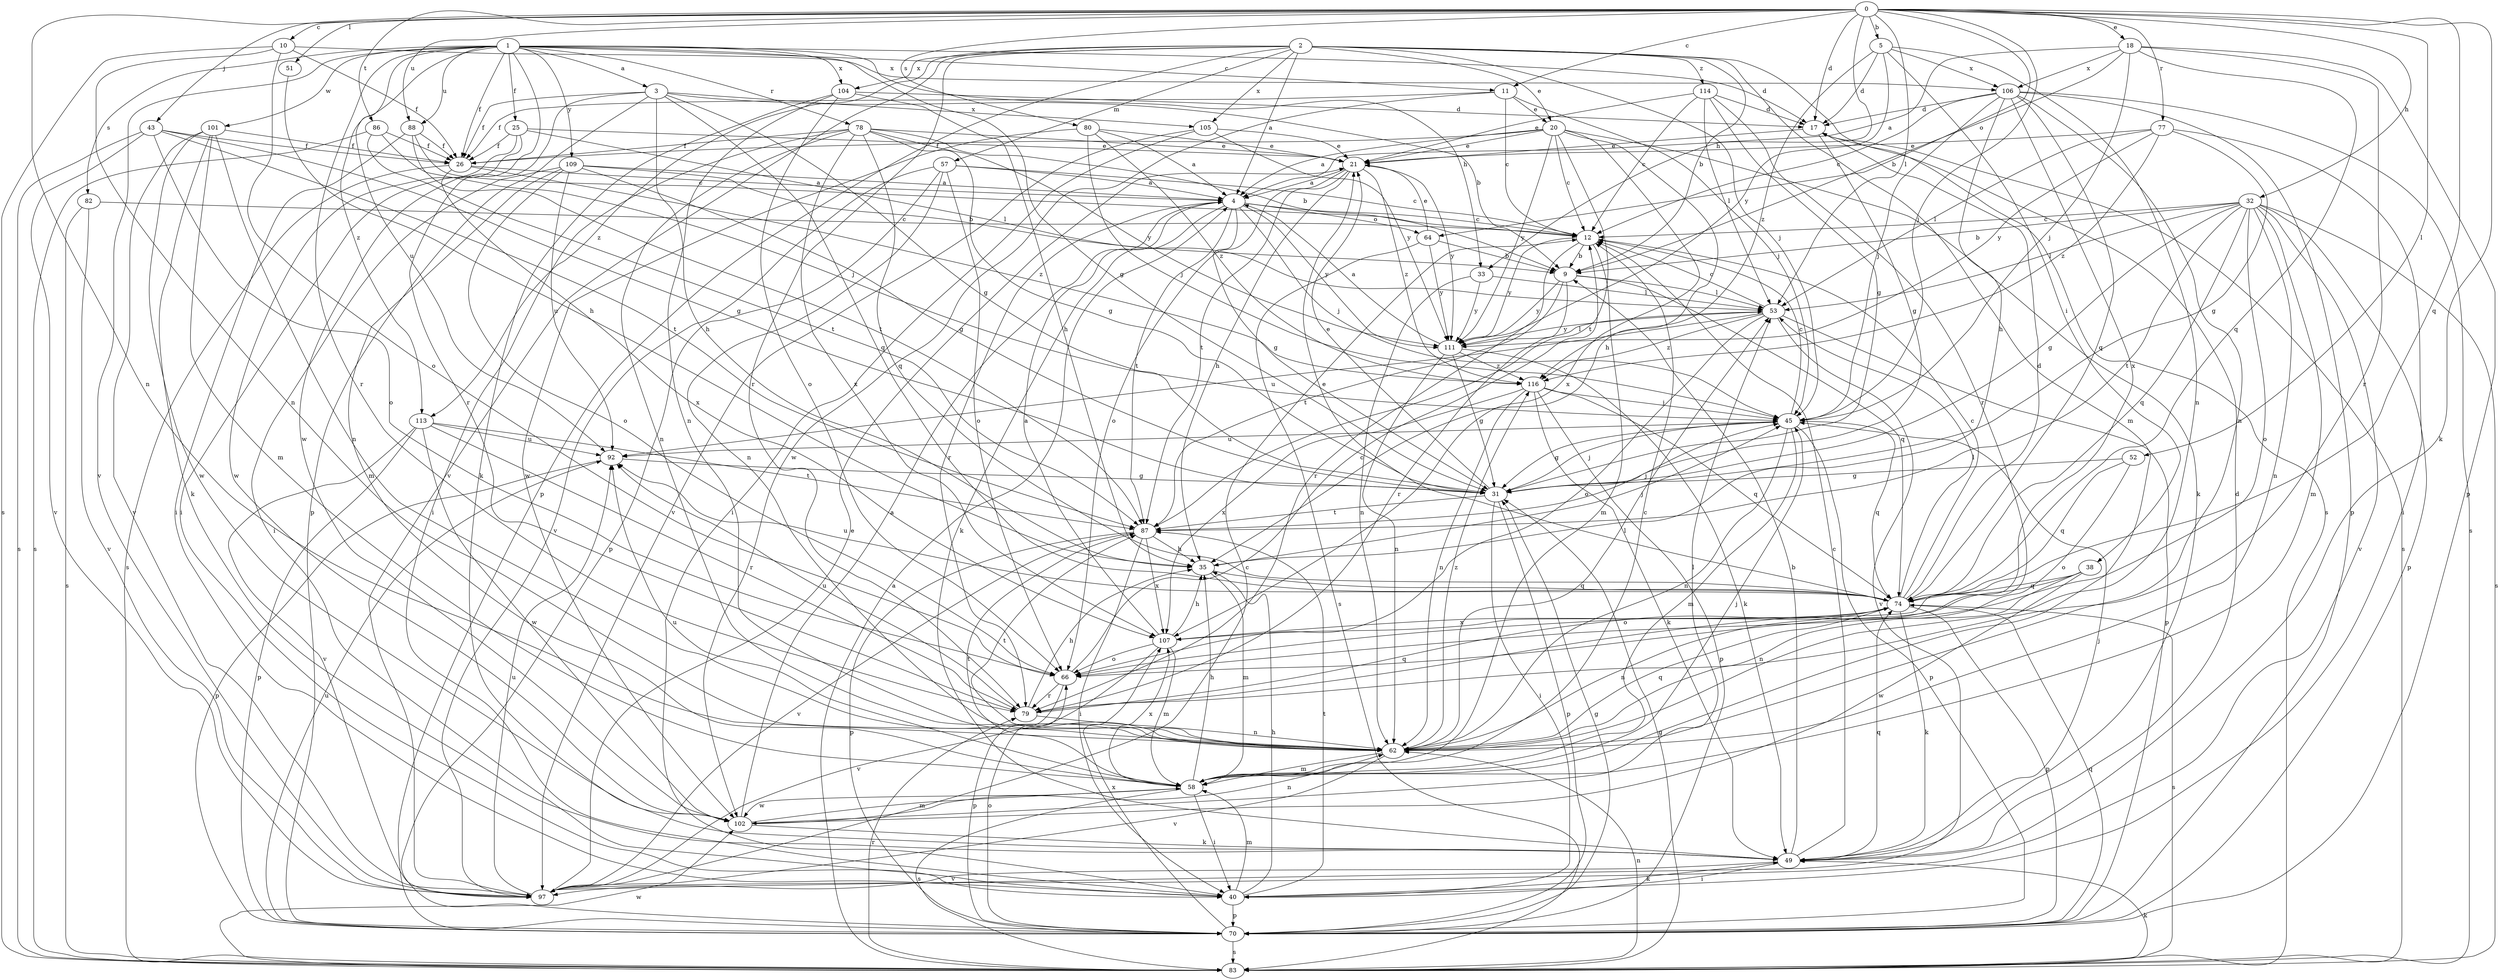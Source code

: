 strict digraph  {
0;
1;
2;
3;
4;
5;
9;
10;
11;
12;
17;
18;
20;
21;
25;
26;
31;
32;
33;
35;
38;
40;
43;
45;
49;
51;
52;
53;
57;
58;
62;
64;
66;
70;
74;
77;
78;
79;
80;
82;
83;
86;
87;
88;
92;
97;
101;
102;
104;
105;
106;
107;
109;
111;
113;
114;
116;
0 -> 5  [label=b];
0 -> 10  [label=c];
0 -> 11  [label=c];
0 -> 17  [label=d];
0 -> 18  [label=e];
0 -> 32  [label=h];
0 -> 33  [label=h];
0 -> 43  [label=j];
0 -> 45  [label=j];
0 -> 49  [label=k];
0 -> 51  [label=l];
0 -> 52  [label=l];
0 -> 53  [label=l];
0 -> 62  [label=n];
0 -> 64  [label=o];
0 -> 74  [label=q];
0 -> 77  [label=r];
0 -> 80  [label=s];
0 -> 86  [label=t];
0 -> 88  [label=u];
1 -> 3  [label=a];
1 -> 11  [label=c];
1 -> 17  [label=d];
1 -> 25  [label=f];
1 -> 26  [label=f];
1 -> 31  [label=g];
1 -> 33  [label=h];
1 -> 78  [label=r];
1 -> 79  [label=r];
1 -> 82  [label=s];
1 -> 88  [label=u];
1 -> 92  [label=u];
1 -> 97  [label=v];
1 -> 101  [label=w];
1 -> 102  [label=w];
1 -> 104  [label=x];
1 -> 109  [label=y];
1 -> 113  [label=z];
2 -> 4  [label=a];
2 -> 9  [label=b];
2 -> 20  [label=e];
2 -> 45  [label=j];
2 -> 57  [label=m];
2 -> 58  [label=m];
2 -> 70  [label=p];
2 -> 79  [label=r];
2 -> 83  [label=s];
2 -> 97  [label=v];
2 -> 104  [label=x];
2 -> 105  [label=x];
2 -> 113  [label=z];
2 -> 114  [label=z];
3 -> 9  [label=b];
3 -> 26  [label=f];
3 -> 31  [label=g];
3 -> 35  [label=h];
3 -> 70  [label=p];
3 -> 74  [label=q];
3 -> 79  [label=r];
3 -> 105  [label=x];
4 -> 12  [label=c];
4 -> 31  [label=g];
4 -> 45  [label=j];
4 -> 49  [label=k];
4 -> 64  [label=o];
4 -> 79  [label=r];
4 -> 87  [label=t];
4 -> 111  [label=y];
5 -> 17  [label=d];
5 -> 38  [label=i];
5 -> 62  [label=n];
5 -> 106  [label=x];
5 -> 111  [label=y];
5 -> 116  [label=z];
9 -> 53  [label=l];
9 -> 74  [label=q];
9 -> 79  [label=r];
9 -> 87  [label=t];
9 -> 111  [label=y];
10 -> 26  [label=f];
10 -> 62  [label=n];
10 -> 66  [label=o];
10 -> 83  [label=s];
10 -> 106  [label=x];
11 -> 12  [label=c];
11 -> 20  [label=e];
11 -> 26  [label=f];
11 -> 45  [label=j];
11 -> 102  [label=w];
12 -> 9  [label=b];
12 -> 58  [label=m];
12 -> 79  [label=r];
12 -> 111  [label=y];
17 -> 21  [label=e];
17 -> 31  [label=g];
17 -> 83  [label=s];
18 -> 4  [label=a];
18 -> 9  [label=b];
18 -> 45  [label=j];
18 -> 70  [label=p];
18 -> 74  [label=q];
18 -> 79  [label=r];
18 -> 106  [label=x];
20 -> 4  [label=a];
20 -> 12  [label=c];
20 -> 21  [label=e];
20 -> 26  [label=f];
20 -> 35  [label=h];
20 -> 49  [label=k];
20 -> 87  [label=t];
20 -> 107  [label=x];
20 -> 111  [label=y];
21 -> 4  [label=a];
21 -> 35  [label=h];
21 -> 66  [label=o];
21 -> 87  [label=t];
21 -> 111  [label=y];
21 -> 116  [label=z];
25 -> 21  [label=e];
25 -> 26  [label=f];
25 -> 40  [label=i];
25 -> 53  [label=l];
25 -> 102  [label=w];
26 -> 4  [label=a];
26 -> 83  [label=s];
26 -> 107  [label=x];
26 -> 116  [label=z];
31 -> 21  [label=e];
31 -> 40  [label=i];
31 -> 45  [label=j];
31 -> 70  [label=p];
31 -> 87  [label=t];
32 -> 9  [label=b];
32 -> 12  [label=c];
32 -> 31  [label=g];
32 -> 53  [label=l];
32 -> 58  [label=m];
32 -> 62  [label=n];
32 -> 66  [label=o];
32 -> 70  [label=p];
32 -> 74  [label=q];
32 -> 83  [label=s];
32 -> 87  [label=t];
32 -> 97  [label=v];
33 -> 53  [label=l];
33 -> 62  [label=n];
33 -> 111  [label=y];
35 -> 45  [label=j];
35 -> 58  [label=m];
35 -> 74  [label=q];
38 -> 62  [label=n];
38 -> 66  [label=o];
38 -> 74  [label=q];
38 -> 102  [label=w];
40 -> 35  [label=h];
40 -> 49  [label=k];
40 -> 58  [label=m];
40 -> 70  [label=p];
40 -> 87  [label=t];
43 -> 26  [label=f];
43 -> 31  [label=g];
43 -> 66  [label=o];
43 -> 83  [label=s];
43 -> 87  [label=t];
43 -> 97  [label=v];
45 -> 12  [label=c];
45 -> 31  [label=g];
45 -> 58  [label=m];
45 -> 62  [label=n];
45 -> 70  [label=p];
45 -> 74  [label=q];
45 -> 92  [label=u];
49 -> 9  [label=b];
49 -> 12  [label=c];
49 -> 17  [label=d];
49 -> 40  [label=i];
49 -> 45  [label=j];
49 -> 74  [label=q];
49 -> 97  [label=v];
51 -> 35  [label=h];
52 -> 31  [label=g];
52 -> 66  [label=o];
52 -> 74  [label=q];
53 -> 12  [label=c];
53 -> 66  [label=o];
53 -> 70  [label=p];
53 -> 92  [label=u];
53 -> 97  [label=v];
53 -> 111  [label=y];
53 -> 116  [label=z];
57 -> 4  [label=a];
57 -> 12  [label=c];
57 -> 62  [label=n];
57 -> 66  [label=o];
57 -> 70  [label=p];
57 -> 97  [label=v];
58 -> 12  [label=c];
58 -> 35  [label=h];
58 -> 40  [label=i];
58 -> 45  [label=j];
58 -> 83  [label=s];
58 -> 87  [label=t];
58 -> 92  [label=u];
58 -> 102  [label=w];
58 -> 107  [label=x];
62 -> 53  [label=l];
62 -> 58  [label=m];
62 -> 74  [label=q];
62 -> 87  [label=t];
62 -> 97  [label=v];
62 -> 116  [label=z];
64 -> 9  [label=b];
64 -> 21  [label=e];
64 -> 83  [label=s];
64 -> 111  [label=y];
66 -> 12  [label=c];
66 -> 70  [label=p];
66 -> 79  [label=r];
70 -> 31  [label=g];
70 -> 66  [label=o];
70 -> 74  [label=q];
70 -> 83  [label=s];
70 -> 92  [label=u];
70 -> 107  [label=x];
74 -> 12  [label=c];
74 -> 17  [label=d];
74 -> 21  [label=e];
74 -> 49  [label=k];
74 -> 53  [label=l];
74 -> 62  [label=n];
74 -> 70  [label=p];
74 -> 83  [label=s];
74 -> 92  [label=u];
74 -> 107  [label=x];
77 -> 21  [label=e];
77 -> 31  [label=g];
77 -> 40  [label=i];
77 -> 53  [label=l];
77 -> 111  [label=y];
77 -> 116  [label=z];
78 -> 9  [label=b];
78 -> 21  [label=e];
78 -> 26  [label=f];
78 -> 31  [label=g];
78 -> 40  [label=i];
78 -> 62  [label=n];
78 -> 74  [label=q];
78 -> 107  [label=x];
78 -> 111  [label=y];
79 -> 35  [label=h];
79 -> 62  [label=n];
79 -> 74  [label=q];
79 -> 92  [label=u];
80 -> 4  [label=a];
80 -> 21  [label=e];
80 -> 45  [label=j];
80 -> 102  [label=w];
80 -> 116  [label=z];
82 -> 12  [label=c];
82 -> 83  [label=s];
82 -> 97  [label=v];
83 -> 4  [label=a];
83 -> 31  [label=g];
83 -> 49  [label=k];
83 -> 62  [label=n];
83 -> 79  [label=r];
83 -> 102  [label=w];
86 -> 26  [label=f];
86 -> 45  [label=j];
86 -> 83  [label=s];
86 -> 87  [label=t];
87 -> 35  [label=h];
87 -> 40  [label=i];
87 -> 45  [label=j];
87 -> 70  [label=p];
87 -> 97  [label=v];
87 -> 107  [label=x];
88 -> 12  [label=c];
88 -> 26  [label=f];
88 -> 40  [label=i];
88 -> 87  [label=t];
92 -> 31  [label=g];
92 -> 70  [label=p];
97 -> 12  [label=c];
97 -> 21  [label=e];
97 -> 92  [label=u];
101 -> 26  [label=f];
101 -> 49  [label=k];
101 -> 58  [label=m];
101 -> 62  [label=n];
101 -> 97  [label=v];
101 -> 102  [label=w];
102 -> 4  [label=a];
102 -> 49  [label=k];
102 -> 53  [label=l];
102 -> 58  [label=m];
102 -> 62  [label=n];
104 -> 17  [label=d];
104 -> 35  [label=h];
104 -> 49  [label=k];
104 -> 62  [label=n];
104 -> 66  [label=o];
105 -> 21  [label=e];
105 -> 40  [label=i];
105 -> 97  [label=v];
105 -> 111  [label=y];
106 -> 12  [label=c];
106 -> 17  [label=d];
106 -> 35  [label=h];
106 -> 45  [label=j];
106 -> 62  [label=n];
106 -> 70  [label=p];
106 -> 74  [label=q];
106 -> 83  [label=s];
106 -> 107  [label=x];
107 -> 4  [label=a];
107 -> 35  [label=h];
107 -> 58  [label=m];
107 -> 66  [label=o];
107 -> 97  [label=v];
109 -> 4  [label=a];
109 -> 9  [label=b];
109 -> 31  [label=g];
109 -> 40  [label=i];
109 -> 58  [label=m];
109 -> 66  [label=o];
109 -> 92  [label=u];
111 -> 4  [label=a];
111 -> 31  [label=g];
111 -> 49  [label=k];
111 -> 53  [label=l];
111 -> 62  [label=n];
111 -> 116  [label=z];
113 -> 70  [label=p];
113 -> 79  [label=r];
113 -> 87  [label=t];
113 -> 92  [label=u];
113 -> 97  [label=v];
113 -> 102  [label=w];
114 -> 12  [label=c];
114 -> 17  [label=d];
114 -> 21  [label=e];
114 -> 31  [label=g];
114 -> 53  [label=l];
114 -> 79  [label=r];
116 -> 45  [label=j];
116 -> 49  [label=k];
116 -> 62  [label=n];
116 -> 70  [label=p];
116 -> 74  [label=q];
116 -> 107  [label=x];
}

